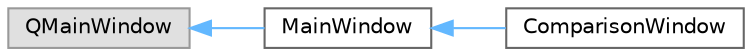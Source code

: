 digraph "Graphical Class Hierarchy"
{
 // LATEX_PDF_SIZE
  bgcolor="transparent";
  edge [fontname=Helvetica,fontsize=10,labelfontname=Helvetica,labelfontsize=10];
  node [fontname=Helvetica,fontsize=10,shape=box,height=0.2,width=0.4];
  rankdir="LR";
  Node0 [label="QMainWindow",height=0.2,width=0.4,color="grey60", fillcolor="#E0E0E0", style="filled",tooltip=" "];
  Node0 -> Node1 [dir="back",color="steelblue1",style="solid"];
  Node1 [label="MainWindow",height=0.2,width=0.4,color="grey40", fillcolor="white", style="filled",URL="$class_main_window.html",tooltip=" "];
  Node1 -> Node2 [dir="back",color="steelblue1",style="solid"];
  Node2 [label="ComparisonWindow",height=0.2,width=0.4,color="grey40", fillcolor="white", style="filled",URL="$class_comparison_window.html",tooltip=" "];
}

